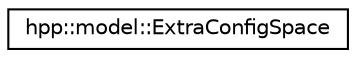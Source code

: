 digraph "Graphical Class Hierarchy"
{
  edge [fontname="Helvetica",fontsize="10",labelfontname="Helvetica",labelfontsize="10"];
  node [fontname="Helvetica",fontsize="10",shape=record];
  rankdir="LR";
  Node1 [label="hpp::model::ExtraConfigSpace",height=0.2,width=0.4,color="black", fillcolor="white", style="filled",URL="$a00010.html",tooltip="Extra degrees of freedom to store internal values in configurations. "];
}
